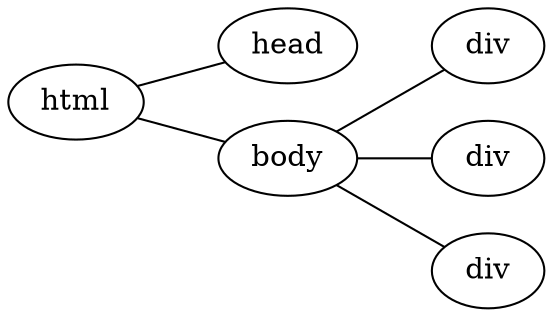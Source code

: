 graph foo {
  rankdir=LR;
  d1[label="div"];
  d2[label="div"];
  d3[label="div"];
  html -- head;
  html -- body;
  body -- d1;
  body -- d2;
  body -- d3;
}
